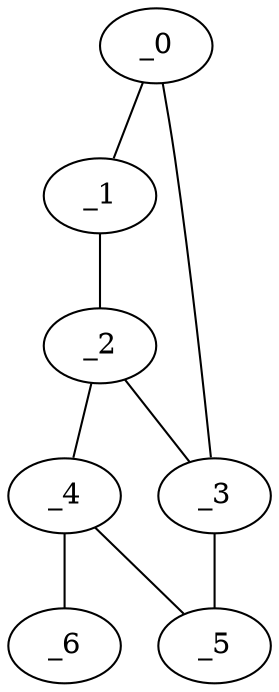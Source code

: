 graph EP1_0145 {
	_0	 [x="2.2862",
		y="2.69825"];
	_1	 [x="2.16973",
		y="0.0408007"];
	_0 -- _1;
	_3	 [x="0.879756",
		y="3.015"];
	_0 -- _3;
	_2	 [x="0.594975",
		y="0.744652"];
	_1 -- _2;
	_2 -- _3;
	_4	 [x="0.6",
		y="1.74"];
	_2 -- _4;
	_5	 [x="1.50736",
		y="1.31091"];
	_3 -- _5;
	_4 -- _5;
	_6	 [x="1.03697",
		y="0.87263"];
	_4 -- _6;
}
